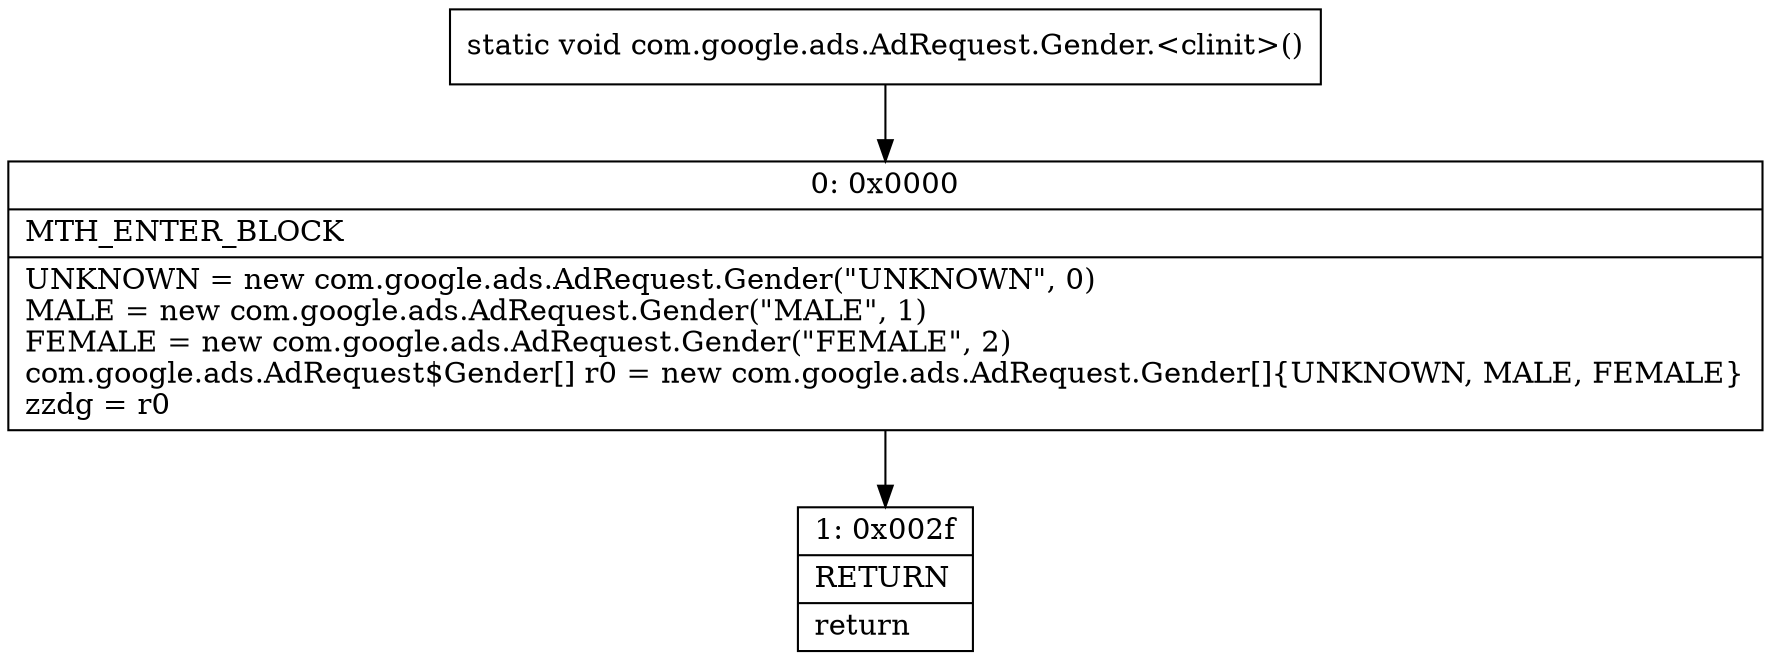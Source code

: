 digraph "CFG forcom.google.ads.AdRequest.Gender.\<clinit\>()V" {
Node_0 [shape=record,label="{0\:\ 0x0000|MTH_ENTER_BLOCK\l|UNKNOWN = new com.google.ads.AdRequest.Gender(\"UNKNOWN\", 0)\lMALE = new com.google.ads.AdRequest.Gender(\"MALE\", 1)\lFEMALE = new com.google.ads.AdRequest.Gender(\"FEMALE\", 2)\lcom.google.ads.AdRequest$Gender[] r0 = new com.google.ads.AdRequest.Gender[]\{UNKNOWN, MALE, FEMALE\}\lzzdg = r0\l}"];
Node_1 [shape=record,label="{1\:\ 0x002f|RETURN\l|return\l}"];
MethodNode[shape=record,label="{static void com.google.ads.AdRequest.Gender.\<clinit\>() }"];
MethodNode -> Node_0;
Node_0 -> Node_1;
}

